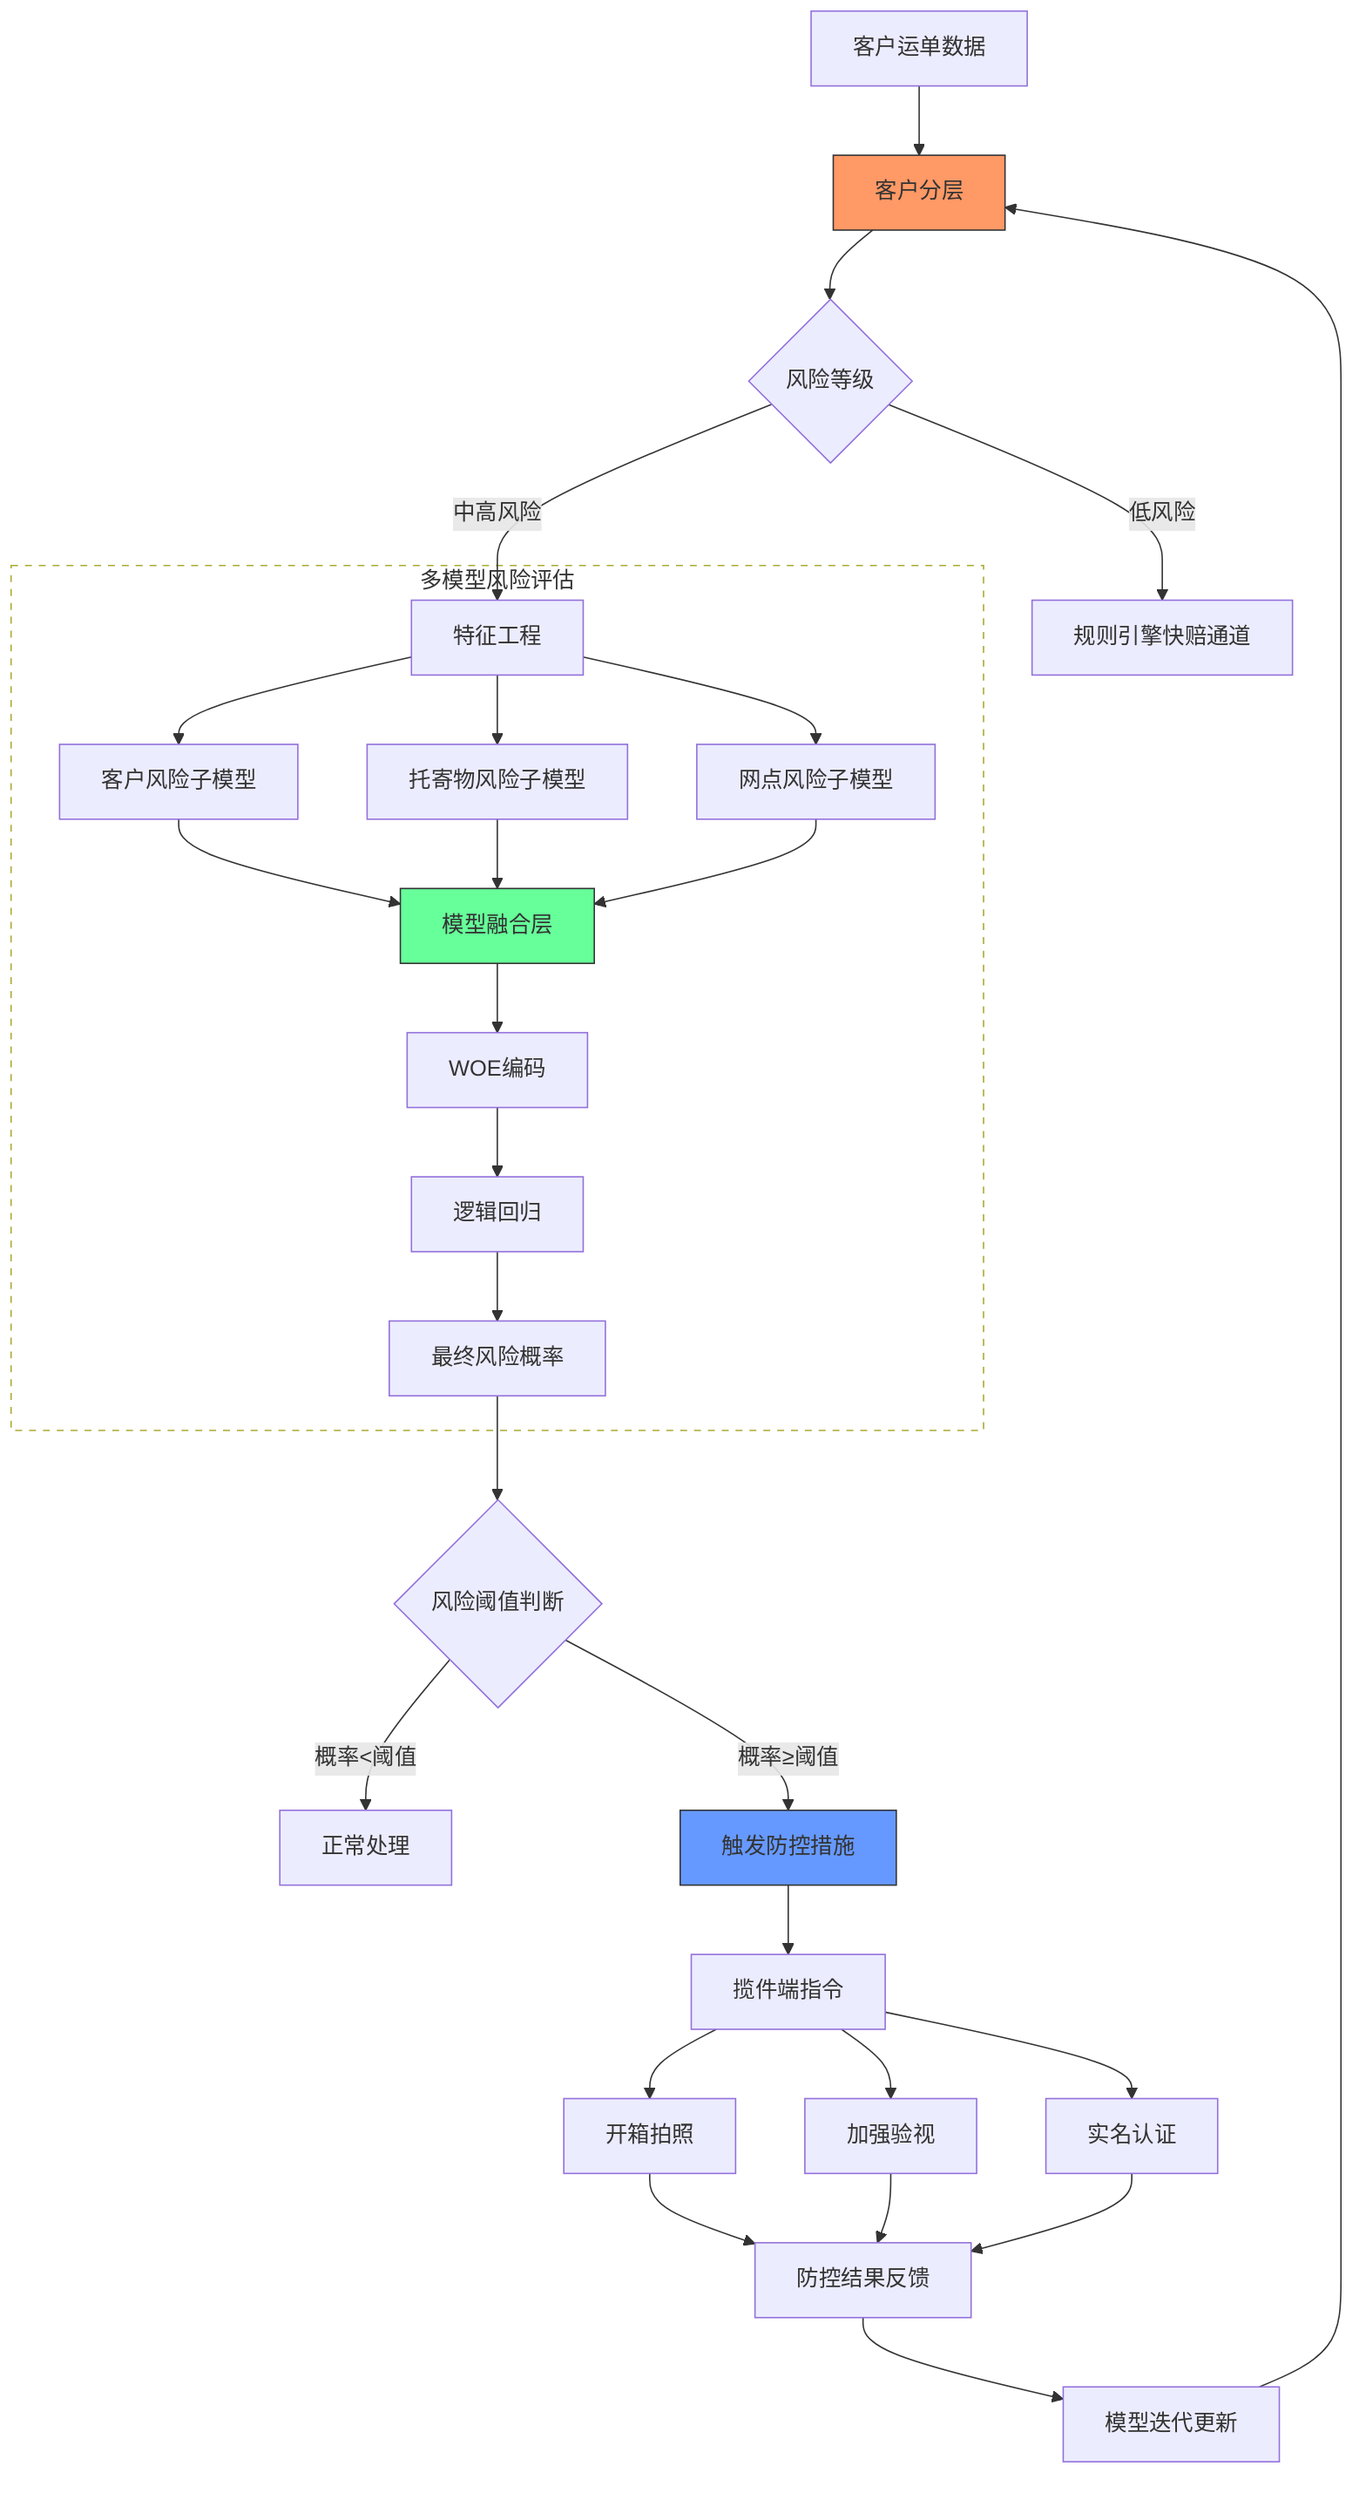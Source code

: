 graph TD
    A[客户运单数据] --> B[客户分层]
    B --> C{风险等级}
    C -->|低风险| D[规则引擎快赔通道]
    C -->|中高风险| E[特征工程]
    
    subgraph 多模型风险评估
    E --> F[客户风险子模型]
    E --> G[托寄物风险子模型]
    E --> H[网点风险子模型]
    F & G & H --> I[模型融合层]
    I --> J[WOE编码]
    J --> K[逻辑回归]
    K --> L[最终风险概率]
    end

    L --> M{风险阈值判断}
    M -->|概率<阈值| N[正常处理]
    M -->|概率≥阈值| O[触发防控措施]
    
    O --> P[揽件端指令]
    P --> Q[开箱拍照]
    P --> R[加强验视]
    P --> S[实名认证]
    
    Q & R & S --> T[防控结果反馈]
    T --> U[模型迭代更新]
    U --> B

    style B fill:#f96,stroke:#333
    style I fill:#6f9,stroke:#333
    style O fill:#69f,stroke:#333
    
    classDef cluster fill:#fff,stroke-dasharray: 5 5;
    class 多模型风险评估 cluster;